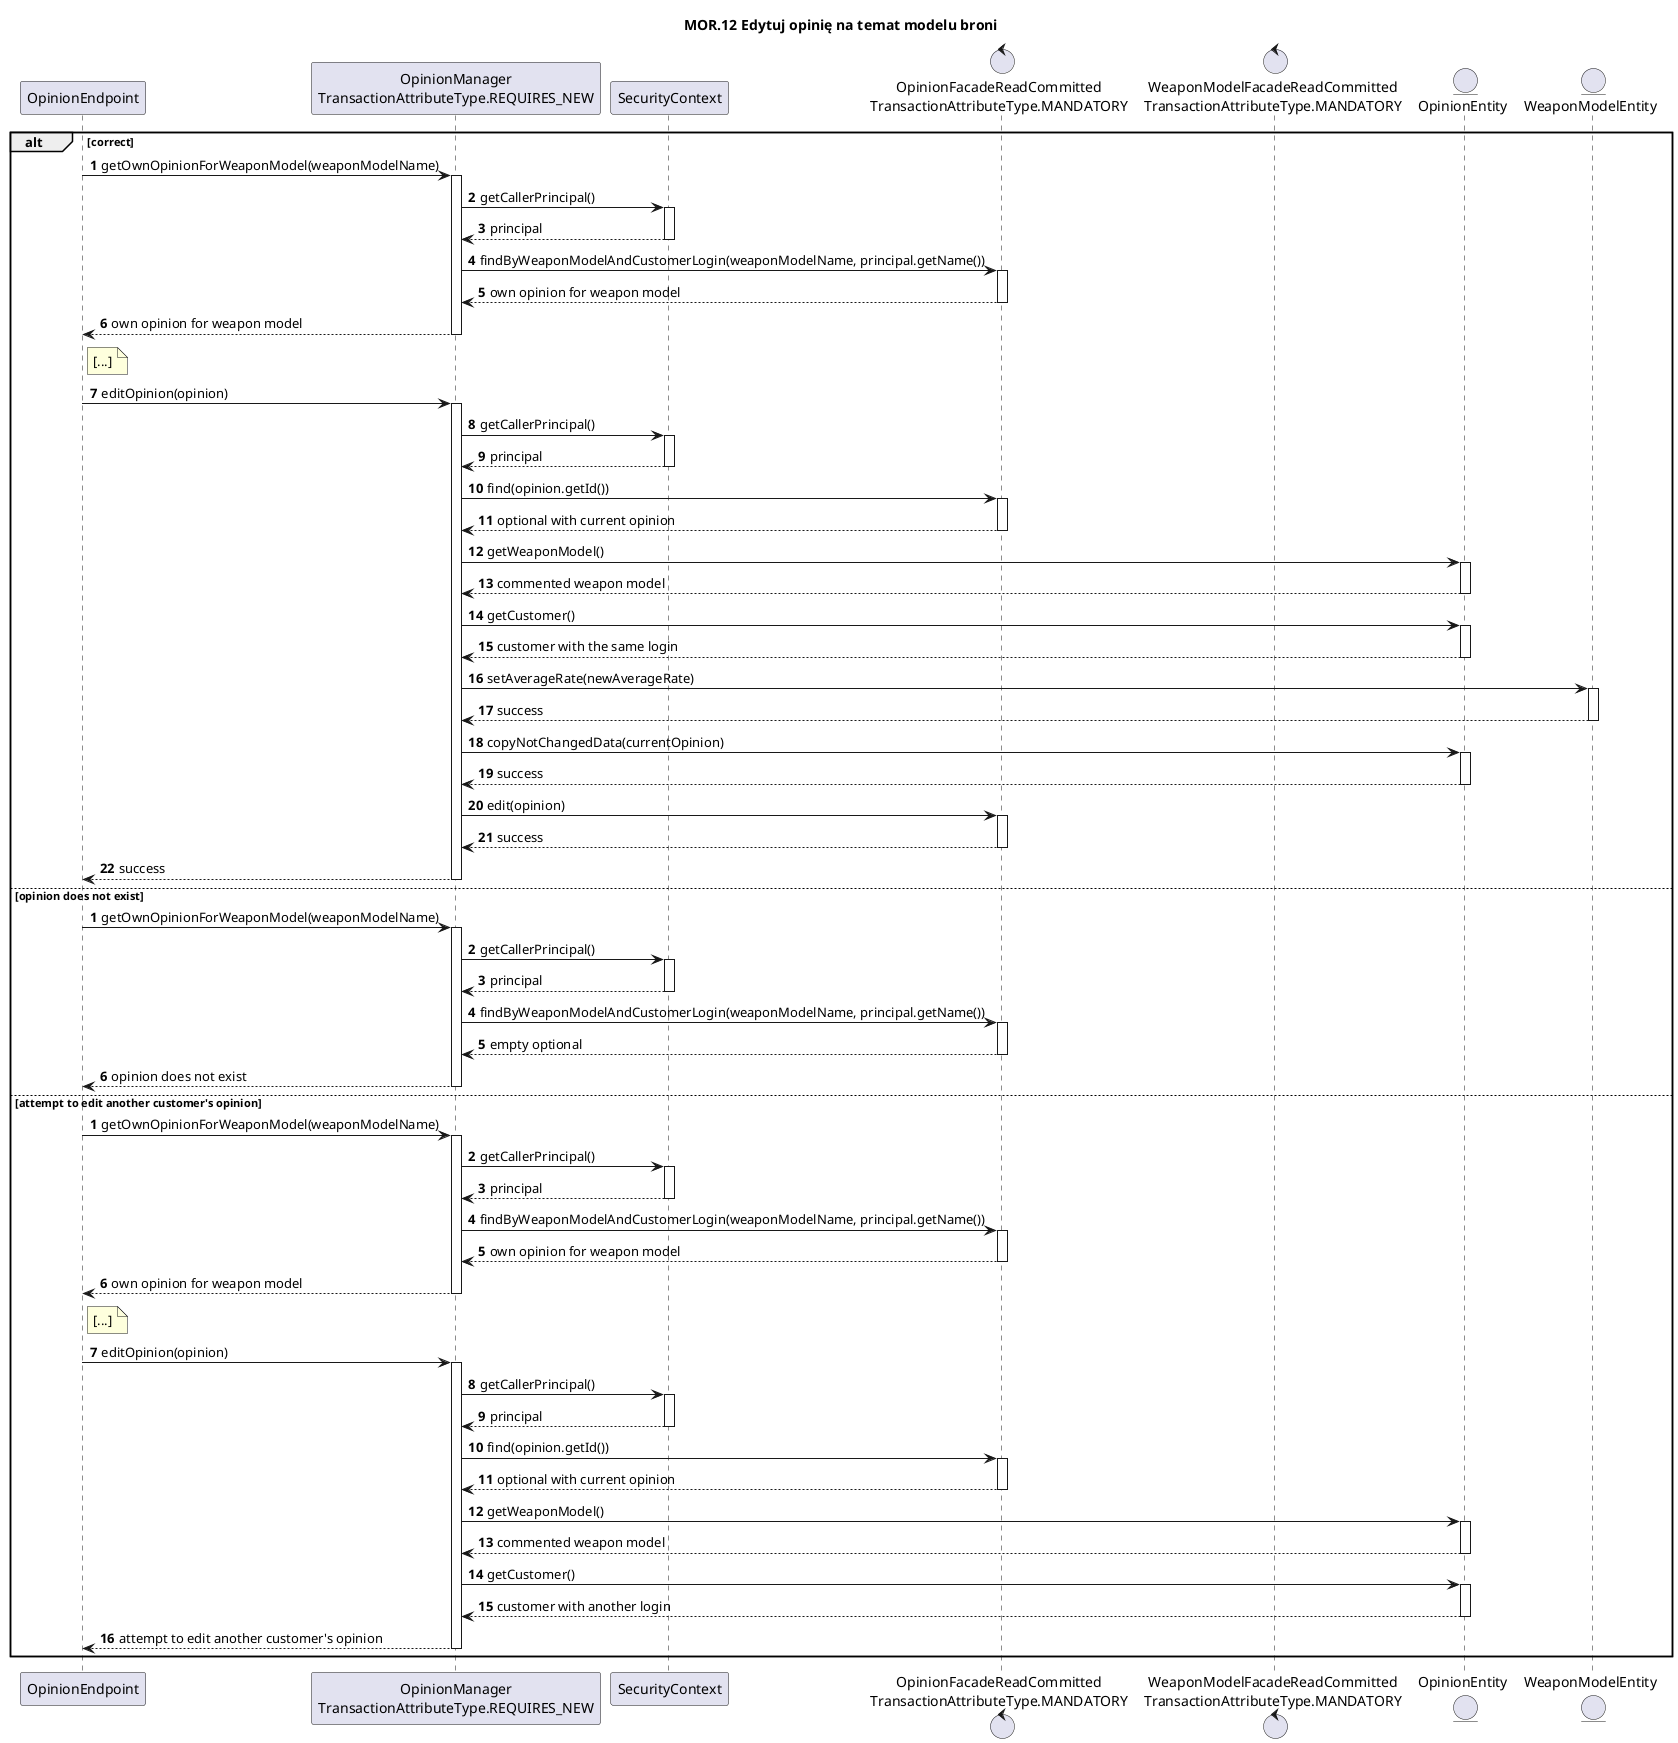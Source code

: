 @startuml

autoactivate on
participant OpinionEndpoint
participant "OpinionManager\nTransactionAttributeType.REQUIRES_NEW" as OpinionManager
participant SecurityContext
control "OpinionFacadeReadCommitted\nTransactionAttributeType.MANDATORY" as OpinionFacadeReadCommitted
control "WeaponModelFacadeReadCommitted\nTransactionAttributeType.MANDATORY" as WeaponModelFacadeReadCommitted
entity OpinionEntity
entity WeaponModelEntity

title MOR.12 Edytuj opinię na temat modelu broni

alt correct
autonumber
    OpinionEndpoint -> OpinionManager: getOwnOpinionForWeaponModel(weaponModelName)
        OpinionManager -> SecurityContext: getCallerPrincipal()
        return principal
        OpinionManager -> OpinionFacadeReadCommitted: findByWeaponModelAndCustomerLogin(weaponModelName, principal.getName())
        return own opinion for weapon model
    return own opinion for weapon model
    note right of OpinionEndpoint
    [...]
    end note
    OpinionEndpoint -> OpinionManager: editOpinion(opinion)
        OpinionManager -> SecurityContext: getCallerPrincipal()
        return principal
        OpinionManager -> OpinionFacadeReadCommitted: find(opinion.getId())
        return optional with current opinion
        OpinionManager -> OpinionEntity: getWeaponModel()
        return commented weapon model
        OpinionManager -> OpinionEntity: getCustomer()
        return customer with the same login
        OpinionManager -> WeaponModelEntity: setAverageRate(newAverageRate)
        return success
        OpinionManager -> OpinionEntity: copyNotChangedData(currentOpinion)
        return success
        OpinionManager -> OpinionFacadeReadCommitted: edit(opinion)
        return success
    return success
else opinion does not exist
autonumber
    OpinionEndpoint -> OpinionManager: getOwnOpinionForWeaponModel(weaponModelName)
        OpinionManager -> SecurityContext: getCallerPrincipal()
        return principal
        OpinionManager -> OpinionFacadeReadCommitted: findByWeaponModelAndCustomerLogin(weaponModelName, principal.getName())
        return empty optional
    return opinion does not exist
else attempt to edit another customer's opinion
autonumber
    OpinionEndpoint -> OpinionManager: getOwnOpinionForWeaponModel(weaponModelName)
        OpinionManager -> SecurityContext: getCallerPrincipal()
        return principal
        OpinionManager -> OpinionFacadeReadCommitted: findByWeaponModelAndCustomerLogin(weaponModelName, principal.getName())
        return own opinion for weapon model
    return own opinion for weapon model
    note right of OpinionEndpoint
    [...]
    end note
    OpinionEndpoint -> OpinionManager: editOpinion(opinion)
        OpinionManager -> SecurityContext: getCallerPrincipal()
        return principal
        OpinionManager -> OpinionFacadeReadCommitted: find(opinion.getId())
        return optional with current opinion
        OpinionManager -> OpinionEntity: getWeaponModel()
        return commented weapon model
        OpinionManager -> OpinionEntity: getCustomer()
        return customer with another login
    return attempt to edit another customer's opinion
end

@enduml